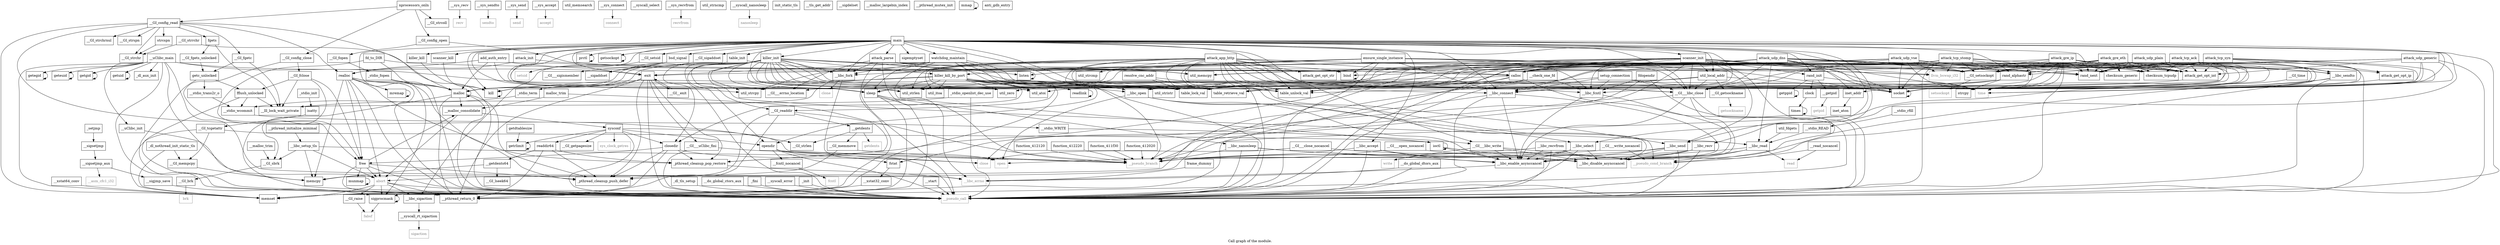 digraph "Call graph of the module." {
  label="Call graph of the module.";
  node [shape=record];

  Node_clock [label="{clock}"];
  Node___GI_setsid [label="{__GI_setsid}"];
  Node___sys_recv [label="{__sys_recv}"];
  Node_sigprocmask [label="{sigprocmask}"];
  Node___libc_recv [label="{__libc_recv}"];
  Node_util_itoa [label="{util_itoa}"];
  Node_rand_init [label="{rand_init}"];
  Node___GI___errno_location [label="{__GI___errno_location}"];
  Node_rand_alphastr [label="{rand_alphastr}"];
  Node_scanner_kill [label="{scanner_kill}"];
  Node___sys_sendto [label="{__sys_sendto}"];
  Node_memset [label="{memset}"];
  Node___fcntl_nocancel [label="{__fcntl_nocancel}"];
  Node___GI_time [label="{__GI_time}"];
  Node_setup_connection [label="{setup_connection}"];
  Node_add_auth_entry [label="{add_auth_entry}"];
  Node___sys_send [label="{__sys_send}"];
  Node_scanner_init [label="{scanner_init}"];
  Node___GI_memmove [label="{__GI_memmove}"];
  Node_table_retrieve_val [label="{table_retrieve_val}"];
  Node___libc_fcntl [label="{__libc_fcntl}"];
  Node_table_lock_val [label="{table_lock_val}"];
  Node_table_unlock_val [label="{table_unlock_val}"];
  Node_getppid [label="{getppid}"];
  Node_strcpy [label="{strcpy}"];
  Node_closedir [label="{closedir}"];
  Node_fd_to_DIR [label="{fd_to_DIR}"];
  Node_inet_addr [label="{inet_addr}"];
  Node_table_init [label="{table_init}"];
  Node_ioctl [label="{ioctl}"];
  Node_kill [label="{kill}"];
  Node___sys_accept [label="{__sys_accept}"];
  Node_listen [label="{listen}"];
  Node_util_strlen [label="{util_strlen}"];
  Node_prctl [label="{prctl}"];
  Node_util_strcpy [label="{util_strcpy}"];
  Node_util_memcpy [label="{util_memcpy}"];
  Node_readlink [label="{readlink}"];
  Node___libc_accept [label="{__libc_accept}"];
  Node_bind [label="{bind}"];
  Node_util_zero [label="{util_zero}"];
  Node_util_memsearch [label="{util_memsearch}"];
  Node___libc_send [label="{__libc_send}"];
  Node_util_atoi [label="{util_atoi}"];
  Node___sys_connect [label="{__sys_connect}"];
  Node_util_fdgets [label="{util_fdgets}"];
  Node_util_local_addr [label="{util_local_addr}"];
  Node_opendir [label="{opendir}"];
  Node_util_stristr [label="{util_stristr}"];
  Node___syscall_select [label="{__syscall_select}"];
  Node___sys_recvfrom [label="{__sys_recvfrom}"];
  Node_fdopendir [label="{fdopendir}"];
  Node___libc_connect [label="{__libc_connect}"];
  Node_util_strcmp [label="{util_strcmp}"];
  Node_util_strncmp [label="{util_strncmp}"];
  Node___libc_recvfrom [label="{__libc_recvfrom}"];
  Node___GI_readdir [label="{__GI_readdir}"];
  Node___GI_setsockopt [label="{__GI_setsockopt}"];
  Node___GI_getsockname [label="{__GI_getsockname}"];
  Node_getsockopt [label="{getsockopt}"];
  Node___libc_select [label="{__libc_select}"];
  Node___syscall_nanosleep [label="{__syscall_nanosleep}"];
  Node___libc_nanosleep [label="{__libc_nanosleep}"];
  Node___GI_sbrk [label="{__GI_sbrk}"];
  Node_times [label="{times}"];
  Node___xstat64_conv [label="{__xstat64_conv}"];
  Node___xstat32_conv [label="{__xstat32_conv}"];
  Node_readdir64 [label="{readdir64}"];
  Node___GI_config_read [label="{__GI_config_read}"];
  Node___GI_config_close [label="{__GI_config_close}"];
  Node___GI_config_open [label="{__GI_config_open}"];
  Node___GI_fclose [label="{__GI_fclose}"];
  Node___GI_fopen [label="{__GI_fopen}"];
  Node__stdio_fopen [label="{_stdio_fopen}"];
  Node__stdio_init [label="{_stdio_init}"];
  Node__stdio_term [label="{_stdio_term}"];
  Node___stdio_wcommit [label="{__stdio_wcommit}"];
  Node___GI_fgetc [label="{__GI_fgetc}"];
  Node_fgets [label="{fgets}"];
  Node__stdio_openlist_dec_use [label="{_stdio_openlist_dec_use}"];
  Node_fflush_unlocked [label="{fflush_unlocked}"];
  Node_getc_unlocked [label="{getc_unlocked}"];
  Node___GI_fgets_unlocked [label="{__GI_fgets_unlocked}"];
  Node_memcpy [label="{memcpy}"];
  Node___GI_strchr [label="{__GI_strchr}"];
  Node___GI_strchrnul [label="{__GI_strchrnul}"];
  Node___GI_strcoll [label="{__GI_strcoll}"];
  Node_strcspn [label="{strcspn}"];
  Node___GI_strlen [label="{__GI_strlen}"];
  Node___GI_strrchr [label="{__GI_strrchr}"];
  Node___GI_strspn [label="{__GI_strspn}"];
  Node_isatty [label="{isatty}"];
  Node___GI_tcgetattr [label="{__GI_tcgetattr}"];
  Node_inet_aton [label="{inet_aton}"];
  Node_init_static_tls [label="{init_static_tls}"];
  Node__dl_tls_setup [label="{_dl_tls_setup}"];
  Node___tls_get_addr [label="{__tls_get_addr}"];
  Node___libc_setup_tls [label="{__libc_setup_tls}"];
  Node___pthread_initialize_minimal [label="{__pthread_initialize_minimal}"];
  Node__dl_aux_init [label="{_dl_aux_init}"];
  Node__dl_nothread_init_static_tls [label="{_dl_nothread_init_static_tls}"];
  Node___GI_brk [label="{__GI_brk}"];
  Node___sigsetjmp_aux [label="{__sigsetjmp_aux}"];
  Node___getdents64 [label="{__getdents64}"];
  Node___stdio_READ [label="{__stdio_READ}"];
  Node___stdio_WRITE [label="{__stdio_WRITE}"];
  Node___stdio_rfill [label="{__stdio_rfill}"];
  Node___stdio_trans2r_o [label="{__stdio_trans2r_o}"];
  Node___GI_mempcpy [label="{__GI_mempcpy}"];
  Node___sigjmp_save [label="{__sigjmp_save}"];
  Node___GI_lseek64 [label="{__GI_lseek64}"];
  Node___do_global_ctors_aux [label="{__do_global_ctors_aux}"];
  Node__fini [label="{_fini}"];
  Node___asm_cfc1_i32 [color="gray50", fontcolor="gray50", label="{__asm_cfc1_i32}"];
  Node___libc_errno [color="gray50", fontcolor="gray50", label="{__libc_errno}"];
  Node_fcntl [color="gray50", fontcolor="gray50", label="{fcntl}"];
  Node_setsid [color="gray50", fontcolor="gray50", label="{setsid}"];
  Node_time [color="gray50", fontcolor="gray50", label="{time}"];
  Node_close [color="gray50", fontcolor="gray50", label="{close}"];
  Node_open [color="gray50", fontcolor="gray50", label="{open}"];
  Node_accept [color="gray50", fontcolor="gray50", label="{accept}"];
  Node_connect [color="gray50", fontcolor="gray50", label="{connect}"];
  Node_getsockname [color="gray50", fontcolor="gray50", label="{getsockname}"];
  Node_recv [color="gray50", fontcolor="gray50", label="{recv}"];
  Node_recvfrom [color="gray50", fontcolor="gray50", label="{recvfrom}"];
  Node___libc_sendto [label="{__libc_sendto}"];
  Node_socket [label="{socket}"];
  Node___GI_sigaddset [label="{__GI_sigaddset}"];
  Node_sigemptyset [label="{sigemptyset}"];
  Node_bsd_signal [label="{bsd_signal}"];
  Node___GI___sigismember [label="{__GI___sigismember}"];
  Node___sigaddset [label="{__sigaddset}"];
  Node___sigdelset [label="{__sigdelset}"];
  Node___malloc_largebin_index [label="{__malloc_largebin_index}"];
  Node_malloc [label="{malloc}"];
  Node_calloc [label="{calloc}"];
  Node_realloc [label="{realloc}"];
  Node___malloc_trim [label="{__malloc_trim}"];
  Node___malloc_consolidate [label="{__malloc_consolidate}"];
  Node_free [label="{free}"];
  Node_malloc_trim [label="{malloc_trim}"];
  Node_abort [label="{abort}"];
  Node_exit [label="{exit}"];
  Node_nprocessors_onln [label="{nprocessors_onln}"];
  Node_sysconf [label="{sysconf}"];
  Node___libc_fork [label="{__libc_fork}"];
  Node___getpid [label="{__getpid}"];
  Node___GI_raise [label="{__GI_raise}"];
  Node_sleep [label="{sleep}"];
  Node___lll_lock_wait_private [label="{__lll_lock_wait_private}"];
  Node_function_411f30 [label="{function_411f30}"];
  Node___GI___close_nocancel [label="{__GI___close_nocancel}"];
  Node___GI___libc_close [label="{__GI___libc_close}"];
  Node_function_412020 [label="{function_412020}"];
  Node___GI___open_nocancel [label="{__GI___open_nocancel}"];
  Node___libc_open [label="{__libc_open}"];
  Node_function_412120 [label="{function_412120}"];
  Node___GI___write_nocancel [label="{__GI___write_nocancel}"];
  Node___GI___libc_write [label="{__GI___libc_write}"];
  Node_function_412220 [label="{function_412220}"];
  Node___libc_read [label="{__libc_read}"];
  Node___libc_disable_asynccancel [label="{__libc_disable_asynccancel}"];
  Node___libc_enable_asynccancel [label="{__libc_enable_asynccancel}"];
  Node___pthread_return_0 [label="{__pthread_return_0}"];
  Node___pthread_mutex_init [label="{__pthread_mutex_init}"];
  Node__pthread_cleanup_push_defer [label="{_pthread_cleanup_push_defer}"];
  Node__pthread_cleanup_pop_restore [label="{_pthread_cleanup_pop_restore}"];
  Node___GI___uClibc_fini [label="{__GI___uClibc_fini}"];
  Node___check_one_fd [label="{__check_one_fd}"];
  Node___uClibc_init [label="{__uClibc_init}"];
  Node___uClibc_main [label="{__uClibc_main}"];
  Node_mmap [label="{mmap}"];
  Node___libc_sigaction [label="{__libc_sigaction}"];
  Node__setjmp [label="{_setjmp}"];
  Node___sigsetjmp [label="{__sigsetjmp}"];
  Node___syscall_error [label="{__syscall_error}"];
  Node___syscall_rt_sigaction [label="{__syscall_rt_sigaction}"];
  Node___GI__exit [label="{__GI__exit}"];
  Node_fstat [label="{fstat}"];
  Node___getdents [label="{__getdents}"];
  Node_getdtablesize [label="{getdtablesize}"];
  Node_getegid [label="{getegid}"];
  Node_geteuid [label="{geteuid}"];
  Node_getgid [label="{getgid}"];
  Node___GI_getpagesize [label="{__GI_getpagesize}"];
  Node_getrlimit [label="{getrlimit}"];
  Node_getuid [label="{getuid}"];
  Node_mremap [label="{mremap}"];
  Node_munmap [label="{munmap}"];
  Node_send [color="gray50", fontcolor="gray50", label="{send}"];
  Node_sendto [color="gray50", fontcolor="gray50", label="{sendto}"];
  Node_setsockopt [color="gray50", fontcolor="gray50", label="{setsockopt}"];
  Node_sys_clock_getres [color="gray50", fontcolor="gray50", label="{sys_clock_getres}"];
  Node_clone [color="gray50", fontcolor="gray50", label="{clone}"];
  Node_getpid [color="gray50", fontcolor="gray50", label="{getpid}"];
  Node_write [color="gray50", fontcolor="gray50", label="{write}"];
  Node_read [color="gray50", fontcolor="gray50", label="{read}"];
  Node_sigaction [color="gray50", fontcolor="gray50", label="{sigaction}"];
  Node_getdents [color="gray50", fontcolor="gray50", label="{getdents}"];
  Node_nanosleep [color="gray50", fontcolor="gray50", label="{nanosleep}"];
  Node_brk [color="gray50", fontcolor="gray50", label="{brk}"];
  Node_llvm_bswap_i32 [color="gray50", fontcolor="gray50", label="{llvm_bswap_i32}"];
  Node_abort [color="gray50", fontcolor="gray50", label="{abort}"];
  Node_fabsf [color="gray50", fontcolor="gray50", label="{fabsf}"];
  Node___read_nocancel [label="{__read_nocancel}"];
  Node___pseudo_call [color="gray50", fontcolor="gray50", label="{__pseudo_call}"];
  Node___pseudo_branch [color="gray50", fontcolor="gray50", label="{__pseudo_branch}"];
  Node___pseudo_cond_branch [color="gray50", fontcolor="gray50", label="{__pseudo_cond_branch}"];
  Node__init [label="{_init}"];
  Node___do_global_dtors_aux [label="{__do_global_dtors_aux}"];
  Node_frame_dummy [label="{frame_dummy}"];
  Node___start [label="{__start}"];
  Node_attack_get_opt_str [label="{attack_get_opt_str}"];
  Node_attack_get_opt_ip [label="{attack_get_opt_ip}"];
  Node_attack_get_opt_int [label="{attack_get_opt_int}"];
  Node_attack_parse [label="{attack_parse}"];
  Node_attack_init [label="{attack_init}"];
  Node_attack_app_http [label="{attack_app_http}"];
  Node_attack_gre_eth [label="{attack_gre_eth}"];
  Node_attack_gre_ip [label="{attack_gre_ip}"];
  Node_attack_tcp_stomp [label="{attack_tcp_stomp}"];
  Node_attack_tcp_ack [label="{attack_tcp_ack}"];
  Node_attack_tcp_syn [label="{attack_tcp_syn}"];
  Node_attack_udp_plain [label="{attack_udp_plain}"];
  Node_attack_udp_generic [label="{attack_udp_generic}"];
  Node_attack_udp_vse [label="{attack_udp_vse}"];
  Node_attack_udp_dns [label="{attack_udp_dns}"];
  Node_checksum_generic [label="{checksum_generic}"];
  Node_checksum_tcpudp [label="{checksum_tcpudp}"];
  Node_killer_kill [label="{killer_kill}"];
  Node_killer_kill_by_port [label="{killer_kill_by_port}"];
  Node_killer_init [label="{killer_init}"];
  Node_anti_gdb_entry [label="{anti_gdb_entry}"];
  Node_resolve_cnc_addr [label="{resolve_cnc_addr}"];
  Node_ensure_single_instance [label="{ensure_single_instance}"];
  Node_watchdog_maintain [label="{watchdog_maintain}"];
  Node_main [label="{main}"];
  Node_rand_next [label="{rand_next}"];
  Node_clock -> Node_times;
  Node___GI_setsid -> Node_setsid;
  Node___sys_recv -> Node_recv;
  Node_sigprocmask -> Node_sigprocmask;
  Node_sigprocmask -> Node_fabsf;
  Node___libc_recv -> Node___libc_disable_asynccancel;
  Node___libc_recv -> Node___libc_enable_asynccancel;
  Node___libc_recv -> Node___pseudo_call;
  Node___libc_recv -> Node___pseudo_branch;
  Node_rand_init -> Node_clock;
  Node_rand_init -> Node_getppid;
  Node_rand_init -> Node_time;
  Node_rand_init -> Node___getpid;
  Node_rand_alphastr -> Node_table_retrieve_val;
  Node_rand_alphastr -> Node_table_lock_val;
  Node_rand_alphastr -> Node_table_unlock_val;
  Node_rand_alphastr -> Node_strcpy;
  Node_rand_alphastr -> Node_util_strlen;
  Node_scanner_kill -> Node_kill;
  Node___sys_sendto -> Node_sendto;
  Node___fcntl_nocancel -> Node_fcntl;
  Node___GI_time -> Node_time;
  Node_setup_connection -> Node___libc_fcntl;
  Node_setup_connection -> Node_util_zero;
  Node_setup_connection -> Node___libc_connect;
  Node_setup_connection -> Node_socket;
  Node_setup_connection -> Node___GI___libc_close;
  Node_add_auth_entry -> Node_util_strlen;
  Node_add_auth_entry -> Node_util_memcpy;
  Node_add_auth_entry -> Node_malloc;
  Node_add_auth_entry -> Node_realloc;
  Node___sys_send -> Node_send;
  Node_scanner_init -> Node_rand_init;
  Node_scanner_init -> Node_table_retrieve_val;
  Node_scanner_init -> Node___libc_fcntl;
  Node_scanner_init -> Node_table_lock_val;
  Node_scanner_init -> Node_table_unlock_val;
  Node_scanner_init -> Node___libc_send;
  Node_scanner_init -> Node_util_local_addr;
  Node_scanner_init -> Node___libc_connect;
  Node_scanner_init -> Node___GI_setsockopt;
  Node_scanner_init -> Node_time;
  Node_scanner_init -> Node_socket;
  Node_scanner_init -> Node_calloc;
  Node_scanner_init -> Node_exit;
  Node_scanner_init -> Node___libc_fork;
  Node_scanner_init -> Node___GI___libc_close;
  Node_scanner_init -> Node_llvm_bswap_i32;
  Node_scanner_init -> Node___pseudo_call;
  Node_scanner_init -> Node___pseudo_branch;
  Node_scanner_init -> Node_rand_next;
  Node___GI_memmove -> Node_memcpy;
  Node___GI_memmove -> Node___pseudo_branch;
  Node___libc_fcntl -> Node___libc_disable_asynccancel;
  Node___libc_fcntl -> Node___libc_enable_asynccancel;
  Node_getppid -> Node_getppid;
  Node_closedir -> Node_close;
  Node_closedir -> Node_free;
  Node_closedir -> Node___pthread_return_0;
  Node_closedir -> Node__pthread_cleanup_push_defer;
  Node_closedir -> Node__pthread_cleanup_pop_restore;
  Node_fd_to_DIR -> Node_malloc;
  Node_fd_to_DIR -> Node_calloc;
  Node_fd_to_DIR -> Node_free;
  Node_inet_addr -> Node_inet_aton;
  Node_table_init -> Node_util_memcpy;
  Node_table_init -> Node_malloc;
  Node_ioctl -> Node_ioctl;
  Node_ioctl -> Node___libc_disable_asynccancel;
  Node_ioctl -> Node___libc_enable_asynccancel;
  Node_kill -> Node_kill;
  Node___sys_accept -> Node_accept;
  Node_listen -> Node_listen;
  Node_prctl -> Node_prctl;
  Node_readlink -> Node_readlink;
  Node___libc_accept -> Node___libc_disable_asynccancel;
  Node___libc_accept -> Node___libc_enable_asynccancel;
  Node___libc_accept -> Node___pseudo_call;
  Node___libc_accept -> Node___pseudo_branch;
  Node_bind -> Node_bind;
  Node___libc_send -> Node___libc_disable_asynccancel;
  Node___libc_send -> Node___libc_enable_asynccancel;
  Node___libc_send -> Node___pseudo_call;
  Node___libc_send -> Node___pseudo_branch;
  Node___sys_connect -> Node_connect;
  Node_util_fdgets -> Node___libc_read;
  Node_util_local_addr -> Node___GI___errno_location;
  Node_util_local_addr -> Node___libc_connect;
  Node_util_local_addr -> Node___GI_getsockname;
  Node_util_local_addr -> Node_socket;
  Node_util_local_addr -> Node___GI___libc_close;
  Node_opendir -> Node___fcntl_nocancel;
  Node_opendir -> Node_close;
  Node_opendir -> Node_open;
  Node_opendir -> Node_fstat;
  Node_opendir -> Node___pseudo_call;
  Node___sys_recvfrom -> Node_recvfrom;
  Node_fdopendir -> Node___libc_fcntl;
  Node_fdopendir -> Node_fstat;
  Node_fdopendir -> Node___pseudo_call;
  Node___libc_connect -> Node___libc_disable_asynccancel;
  Node___libc_connect -> Node___libc_enable_asynccancel;
  Node___libc_connect -> Node___pseudo_call;
  Node___libc_connect -> Node___pseudo_branch;
  Node___libc_recvfrom -> Node___libc_disable_asynccancel;
  Node___libc_recvfrom -> Node___libc_enable_asynccancel;
  Node___libc_recvfrom -> Node___pseudo_call;
  Node___libc_recvfrom -> Node___pseudo_branch;
  Node___GI_readdir -> Node___pthread_return_0;
  Node___GI_readdir -> Node__pthread_cleanup_push_defer;
  Node___GI_readdir -> Node__pthread_cleanup_pop_restore;
  Node___GI_readdir -> Node___getdents;
  Node___GI_setsockopt -> Node_setsockopt;
  Node___GI_getsockname -> Node_getsockname;
  Node_getsockopt -> Node_getsockopt;
  Node___libc_select -> Node___libc_disable_asynccancel;
  Node___libc_select -> Node___libc_enable_asynccancel;
  Node___libc_select -> Node___pseudo_call;
  Node___libc_select -> Node___pseudo_branch;
  Node___syscall_nanosleep -> Node_nanosleep;
  Node___libc_nanosleep -> Node___libc_disable_asynccancel;
  Node___libc_nanosleep -> Node___libc_enable_asynccancel;
  Node___libc_nanosleep -> Node___pseudo_call;
  Node___libc_nanosleep -> Node___pseudo_branch;
  Node___GI_sbrk -> Node___GI_brk;
  Node_times -> Node_times;
  Node___xstat64_conv -> Node_memset;
  Node___xstat32_conv -> Node_memset;
  Node_readdir64 -> Node___getdents64;
  Node_readdir64 -> Node___pthread_return_0;
  Node_readdir64 -> Node__pthread_cleanup_push_defer;
  Node_readdir64 -> Node__pthread_cleanup_pop_restore;
  Node___GI_config_read -> Node_memset;
  Node___GI_config_read -> Node___GI_fgetc;
  Node___GI_config_read -> Node_fgets;
  Node___GI_config_read -> Node___GI_strchr;
  Node___GI_config_read -> Node___GI_strchrnul;
  Node___GI_config_read -> Node_strcspn;
  Node___GI_config_read -> Node___GI_strlen;
  Node___GI_config_read -> Node___GI_strspn;
  Node___GI_config_read -> Node_malloc;
  Node___GI_config_read -> Node_realloc;
  Node___GI_config_close -> Node___GI_fclose;
  Node___GI_config_close -> Node_free;
  Node___GI_config_open -> Node___GI_fopen;
  Node___GI_config_open -> Node_calloc;
  Node___GI_fclose -> Node_fflush_unlocked;
  Node___GI_fclose -> Node_free;
  Node___GI_fclose -> Node___lll_lock_wait_private;
  Node___GI_fclose -> Node___pseudo_call;
  Node___GI_fopen -> Node__stdio_fopen;
  Node__stdio_fopen -> Node_malloc;
  Node__stdio_fopen -> Node___pseudo_call;
  Node__stdio_init -> Node_isatty;
  Node__stdio_term -> Node___stdio_wcommit;
  Node___stdio_wcommit -> Node___stdio_WRITE;
  Node___GI_fgetc -> Node_getc_unlocked;
  Node___GI_fgetc -> Node___lll_lock_wait_private;
  Node_fgets -> Node___GI_fgets_unlocked;
  Node_fgets -> Node___lll_lock_wait_private;
  Node__stdio_openlist_dec_use -> Node___lll_lock_wait_private;
  Node__stdio_openlist_dec_use -> Node___pseudo_call;
  Node_fflush_unlocked -> Node___stdio_wcommit;
  Node_fflush_unlocked -> Node___lll_lock_wait_private;
  Node_fflush_unlocked -> Node___pseudo_call;
  Node_getc_unlocked -> Node_fflush_unlocked;
  Node_getc_unlocked -> Node___stdio_trans2r_o;
  Node_getc_unlocked -> Node___pseudo_call;
  Node___GI_fgets_unlocked -> Node_getc_unlocked;
  Node_strcspn -> Node___GI_strchr;
  Node___GI_strrchr -> Node___GI_strchr;
  Node___GI_strrchr -> Node___pseudo_call;
  Node_isatty -> Node___GI_tcgetattr;
  Node___GI_tcgetattr -> Node_memset;
  Node___GI_tcgetattr -> Node_ioctl;
  Node___GI_tcgetattr -> Node___GI_mempcpy;
  Node__dl_tls_setup -> Node___pseudo_call;
  Node___libc_setup_tls -> Node___GI_sbrk;
  Node___libc_setup_tls -> Node_memcpy;
  Node___libc_setup_tls -> Node_abort;
  Node___libc_setup_tls -> Node___pseudo_branch;
  Node___pthread_initialize_minimal -> Node___libc_setup_tls;
  Node__dl_nothread_init_static_tls -> Node_memset;
  Node__dl_nothread_init_static_tls -> Node___GI_mempcpy;
  Node___GI_brk -> Node_brk;
  Node___sigsetjmp_aux -> Node___sigjmp_save;
  Node___sigsetjmp_aux -> Node___asm_cfc1_i32;
  Node___getdents64 -> Node_memcpy;
  Node___getdents64 -> Node___GI_lseek64;
  Node___stdio_READ -> Node___libc_read;
  Node___stdio_WRITE -> Node___GI___libc_write;
  Node___stdio_rfill -> Node___stdio_READ;
  Node___stdio_trans2r_o -> Node___stdio_wcommit;
  Node___GI_mempcpy -> Node_memcpy;
  Node___sigjmp_save -> Node_sigprocmask;
  Node___do_global_ctors_aux -> Node___pseudo_call;
  Node__fini -> Node___pseudo_call;
  Node___libc_sendto -> Node___libc_disable_asynccancel;
  Node___libc_sendto -> Node___libc_enable_asynccancel;
  Node___libc_sendto -> Node___pseudo_call;
  Node___libc_sendto -> Node___pseudo_branch;
  Node_socket -> Node_socket;
  Node___GI_sigaddset -> Node___sigaddset;
  Node_bsd_signal -> Node___GI___sigismember;
  Node_bsd_signal -> Node___sigaddset;
  Node_bsd_signal -> Node___libc_sigaction;
  Node_malloc -> Node___GI_sbrk;
  Node_malloc -> Node_malloc;
  Node_malloc -> Node___malloc_consolidate;
  Node_malloc -> Node___pthread_return_0;
  Node_malloc -> Node__pthread_cleanup_push_defer;
  Node_malloc -> Node___pseudo_call;
  Node_calloc -> Node_memset;
  Node_calloc -> Node_malloc;
  Node_calloc -> Node___pthread_return_0;
  Node_calloc -> Node__pthread_cleanup_push_defer;
  Node_calloc -> Node__pthread_cleanup_pop_restore;
  Node_realloc -> Node_memcpy;
  Node_realloc -> Node_malloc;
  Node_realloc -> Node_free;
  Node_realloc -> Node_abort;
  Node_realloc -> Node___pthread_return_0;
  Node_realloc -> Node__pthread_cleanup_push_defer;
  Node_realloc -> Node__pthread_cleanup_pop_restore;
  Node_realloc -> Node_mremap;
  Node_realloc -> Node___pseudo_call;
  Node___malloc_trim -> Node___GI_sbrk;
  Node___malloc_consolidate -> Node_abort;
  Node___malloc_consolidate -> Node_sysconf;
  Node_free -> Node___malloc_consolidate;
  Node_free -> Node_abort;
  Node_free -> Node___pthread_return_0;
  Node_free -> Node__pthread_cleanup_push_defer;
  Node_free -> Node_munmap;
  Node_free -> Node___pseudo_call;
  Node_malloc_trim -> Node___malloc_consolidate;
  Node_malloc_trim -> Node___pseudo_branch;
  Node_abort -> Node_sigprocmask;
  Node_abort -> Node_memset;
  Node_abort -> Node___GI_raise;
  Node_abort -> Node___pthread_return_0;
  Node_abort -> Node___libc_sigaction;
  Node_abort -> Node___pseudo_call;
  Node_exit -> Node__stdio_term;
  Node_exit -> Node___pthread_return_0;
  Node_exit -> Node__pthread_cleanup_push_defer;
  Node_exit -> Node__pthread_cleanup_pop_restore;
  Node_exit -> Node___GI___uClibc_fini;
  Node_exit -> Node___GI__exit;
  Node_exit -> Node___pseudo_call;
  Node_nprocessors_onln -> Node___GI_config_read;
  Node_nprocessors_onln -> Node___GI_config_close;
  Node_nprocessors_onln -> Node___GI_config_open;
  Node_nprocessors_onln -> Node___GI_strcoll;
  Node_sysconf -> Node_closedir;
  Node_sysconf -> Node_opendir;
  Node_sysconf -> Node_readdir64;
  Node_sysconf -> Node___GI_getpagesize;
  Node_sysconf -> Node_getrlimit;
  Node_sysconf -> Node_sys_clock_getres;
  Node_sysconf -> Node___pseudo_call;
  Node_sysconf -> Node___pseudo_branch;
  Node___libc_fork -> Node___lll_lock_wait_private;
  Node___libc_fork -> Node_clone;
  Node___libc_fork -> Node___pseudo_call;
  Node___getpid -> Node_getpid;
  Node___GI_raise -> Node_fabsf;
  Node_sleep -> Node_sigprocmask;
  Node_sleep -> Node___libc_nanosleep;
  Node_sleep -> Node___libc_errno;
  Node_sleep -> Node___libc_sigaction;
  Node_function_411f30 -> Node___pseudo_branch;
  Node___GI___close_nocancel -> Node_close;
  Node___GI___close_nocancel -> Node___pseudo_cond_branch;
  Node___GI___libc_close -> Node_close;
  Node___GI___libc_close -> Node___libc_disable_asynccancel;
  Node___GI___libc_close -> Node___libc_enable_asynccancel;
  Node___GI___libc_close -> Node___pseudo_cond_branch;
  Node_function_412020 -> Node___pseudo_branch;
  Node___GI___open_nocancel -> Node_open;
  Node___GI___open_nocancel -> Node___pseudo_cond_branch;
  Node___libc_open -> Node_open;
  Node___libc_open -> Node___libc_disable_asynccancel;
  Node___libc_open -> Node___libc_enable_asynccancel;
  Node___libc_open -> Node___pseudo_cond_branch;
  Node_function_412120 -> Node___pseudo_branch;
  Node___GI___write_nocancel -> Node_write;
  Node___GI___write_nocancel -> Node___pseudo_cond_branch;
  Node___GI___libc_write -> Node___libc_disable_asynccancel;
  Node___GI___libc_write -> Node___libc_enable_asynccancel;
  Node___GI___libc_write -> Node_write;
  Node___GI___libc_write -> Node___pseudo_cond_branch;
  Node_function_412220 -> Node___pseudo_branch;
  Node___libc_read -> Node___libc_disable_asynccancel;
  Node___libc_read -> Node___libc_enable_asynccancel;
  Node___libc_read -> Node_read;
  Node___libc_read -> Node___pseudo_cond_branch;
  Node___libc_enable_asynccancel -> Node___libc_errno;
  Node__pthread_cleanup_pop_restore -> Node___libc_errno;
  Node___GI___uClibc_fini -> Node___pseudo_call;
  Node___GI___uClibc_fini -> Node___pseudo_branch;
  Node___check_one_fd -> Node___libc_fcntl;
  Node___check_one_fd -> Node_abort;
  Node___check_one_fd -> Node___libc_open;
  Node___uClibc_init -> Node_abort;
  Node___uClibc_main -> Node___GI___errno_location;
  Node___uClibc_main -> Node_memset;
  Node___uClibc_main -> Node_memcpy;
  Node___uClibc_main -> Node__dl_aux_init;
  Node___uClibc_main -> Node___libc_errno;
  Node___uClibc_main -> Node_exit;
  Node___uClibc_main -> Node___uClibc_init;
  Node___uClibc_main -> Node_getegid;
  Node___uClibc_main -> Node_geteuid;
  Node___uClibc_main -> Node_getgid;
  Node___uClibc_main -> Node_getuid;
  Node___uClibc_main -> Node___pseudo_call;
  Node_mmap -> Node_mmap;
  Node___libc_sigaction -> Node___syscall_rt_sigaction;
  Node__setjmp -> Node___sigsetjmp;
  Node___sigsetjmp -> Node___sigsetjmp_aux;
  Node___syscall_error -> Node___pseudo_call;
  Node___syscall_rt_sigaction -> Node_sigaction;
  Node___GI__exit -> Node_exit;
  Node_fstat -> Node___xstat32_conv;
  Node___getdents -> Node___GI_memmove;
  Node___getdents -> Node___GI_strlen;
  Node___getdents -> Node_getdents;
  Node_getdtablesize -> Node_getrlimit;
  Node_getegid -> Node_getegid;
  Node_geteuid -> Node_geteuid;
  Node_getgid -> Node_getgid;
  Node_getrlimit -> Node_getrlimit;
  Node_getuid -> Node_getuid;
  Node_mremap -> Node_mremap;
  Node_munmap -> Node_munmap;
  Node___read_nocancel -> Node_read;
  Node___read_nocancel -> Node___pseudo_cond_branch;
  Node__init -> Node___pseudo_call;
  Node___do_global_dtors_aux -> Node___libc_errno;
  Node___do_global_dtors_aux -> Node___pseudo_call;
  Node_frame_dummy -> Node___libc_errno;
  Node___start -> Node___pseudo_call;
  Node_attack_get_opt_ip -> Node_inet_addr;
  Node_attack_get_opt_int -> Node_util_atoi;
  Node_attack_parse -> Node___GI___errno_location;
  Node_attack_parse -> Node_util_memcpy;
  Node_attack_parse -> Node_calloc;
  Node_attack_parse -> Node___libc_fork;
  Node_attack_parse -> Node_llvm_bswap_i32;
  Node_attack_parse -> Node___pseudo_call;
  Node_attack_parse -> Node___pseudo_branch;
  Node_attack_init -> Node_calloc;
  Node_attack_init -> Node_realloc;
  Node_attack_app_http -> Node_util_itoa;
  Node_attack_app_http -> Node_memset;
  Node_attack_app_http -> Node_table_retrieve_val;
  Node_attack_app_http -> Node___libc_fcntl;
  Node_attack_app_http -> Node_table_lock_val;
  Node_attack_app_http -> Node_table_unlock_val;
  Node_attack_app_http -> Node_util_strlen;
  Node_attack_app_http -> Node_util_strcpy;
  Node_attack_app_http -> Node_util_zero;
  Node_attack_app_http -> Node___libc_send;
  Node_attack_app_http -> Node___libc_connect;
  Node_attack_app_http -> Node_util_strcmp;
  Node_attack_app_http -> Node___GI_setsockopt;
  Node_attack_app_http -> Node___libc_select;
  Node_attack_app_http -> Node_time;
  Node_attack_app_http -> Node_socket;
  Node_attack_app_http -> Node_calloc;
  Node_attack_app_http -> Node___GI___libc_close;
  Node_attack_app_http -> Node_llvm_bswap_i32;
  Node_attack_app_http -> Node___pseudo_call;
  Node_attack_app_http -> Node___pseudo_branch;
  Node_attack_app_http -> Node_attack_get_opt_str;
  Node_attack_app_http -> Node_attack_get_opt_int;
  Node_attack_gre_eth -> Node_rand_alphastr;
  Node_attack_gre_eth -> Node_util_memcpy;
  Node_attack_gre_eth -> Node___GI_setsockopt;
  Node_attack_gre_eth -> Node_time;
  Node_attack_gre_eth -> Node___libc_sendto;
  Node_attack_gre_eth -> Node_socket;
  Node_attack_gre_eth -> Node_calloc;
  Node_attack_gre_eth -> Node___GI___libc_close;
  Node_attack_gre_eth -> Node_llvm_bswap_i32;
  Node_attack_gre_eth -> Node_attack_get_opt_int;
  Node_attack_gre_eth -> Node_checksum_generic;
  Node_attack_gre_eth -> Node_checksum_tcpudp;
  Node_attack_gre_eth -> Node_rand_next;
  Node_attack_gre_ip -> Node_rand_alphastr;
  Node_attack_gre_ip -> Node___GI_setsockopt;
  Node_attack_gre_ip -> Node_time;
  Node_attack_gre_ip -> Node___libc_sendto;
  Node_attack_gre_ip -> Node_socket;
  Node_attack_gre_ip -> Node_calloc;
  Node_attack_gre_ip -> Node___GI___libc_close;
  Node_attack_gre_ip -> Node_llvm_bswap_i32;
  Node_attack_gre_ip -> Node___pseudo_call;
  Node_attack_gre_ip -> Node_attack_get_opt_int;
  Node_attack_gre_ip -> Node_checksum_generic;
  Node_attack_gre_ip -> Node_checksum_tcpudp;
  Node_attack_gre_ip -> Node_rand_next;
  Node_attack_tcp_stomp -> Node_rand_alphastr;
  Node_attack_tcp_stomp -> Node___GI_setsockopt;
  Node_attack_tcp_stomp -> Node_time;
  Node_attack_tcp_stomp -> Node_socket;
  Node_attack_tcp_stomp -> Node_calloc;
  Node_attack_tcp_stomp -> Node___GI___libc_close;
  Node_attack_tcp_stomp -> Node_llvm_bswap_i32;
  Node_attack_tcp_stomp -> Node___pseudo_call;
  Node_attack_tcp_stomp -> Node_attack_get_opt_int;
  Node_attack_tcp_stomp -> Node_rand_next;
  Node_attack_tcp_ack -> Node_rand_alphastr;
  Node_attack_tcp_ack -> Node___GI_setsockopt;
  Node_attack_tcp_ack -> Node_time;
  Node_attack_tcp_ack -> Node___libc_sendto;
  Node_attack_tcp_ack -> Node_socket;
  Node_attack_tcp_ack -> Node_calloc;
  Node_attack_tcp_ack -> Node___GI___libc_close;
  Node_attack_tcp_ack -> Node_attack_get_opt_ip;
  Node_attack_tcp_ack -> Node_attack_get_opt_int;
  Node_attack_tcp_ack -> Node_checksum_generic;
  Node_attack_tcp_ack -> Node_checksum_tcpudp;
  Node_attack_tcp_ack -> Node_rand_next;
  Node_attack_tcp_syn -> Node___GI_setsockopt;
  Node_attack_tcp_syn -> Node_time;
  Node_attack_tcp_syn -> Node___libc_sendto;
  Node_attack_tcp_syn -> Node_socket;
  Node_attack_tcp_syn -> Node_calloc;
  Node_attack_tcp_syn -> Node___GI___libc_close;
  Node_attack_tcp_syn -> Node_llvm_bswap_i32;
  Node_attack_tcp_syn -> Node_attack_get_opt_ip;
  Node_attack_tcp_syn -> Node_attack_get_opt_int;
  Node_attack_tcp_syn -> Node_checksum_generic;
  Node_attack_tcp_syn -> Node_checksum_tcpudp;
  Node_attack_tcp_syn -> Node_rand_next;
  Node_attack_udp_plain -> Node_bind;
  Node_attack_udp_plain -> Node___libc_connect;
  Node_attack_udp_plain -> Node_time;
  Node_attack_udp_plain -> Node_socket;
  Node_attack_udp_plain -> Node_calloc;
  Node_attack_udp_plain -> Node_llvm_bswap_i32;
  Node_attack_udp_plain -> Node___pseudo_call;
  Node_attack_udp_plain -> Node_attack_get_opt_int;
  Node_attack_udp_plain -> Node_rand_next;
  Node_attack_udp_generic -> Node___GI_setsockopt;
  Node_attack_udp_generic -> Node_time;
  Node_attack_udp_generic -> Node_socket;
  Node_attack_udp_generic -> Node_calloc;
  Node_attack_udp_generic -> Node___GI___libc_close;
  Node_attack_udp_generic -> Node___pseudo_call;
  Node_attack_udp_generic -> Node_attack_get_opt_int;
  Node_attack_udp_vse -> Node_table_retrieve_val;
  Node_attack_udp_vse -> Node_table_unlock_val;
  Node_attack_udp_vse -> Node_util_memcpy;
  Node_attack_udp_vse -> Node___GI_setsockopt;
  Node_attack_udp_vse -> Node_time;
  Node_attack_udp_vse -> Node___libc_sendto;
  Node_attack_udp_vse -> Node_socket;
  Node_attack_udp_vse -> Node_calloc;
  Node_attack_udp_vse -> Node___GI___libc_close;
  Node_attack_udp_vse -> Node_llvm_bswap_i32;
  Node_attack_udp_vse -> Node___pseudo_call;
  Node_attack_udp_vse -> Node_attack_get_opt_int;
  Node_attack_udp_vse -> Node_checksum_generic;
  Node_attack_udp_vse -> Node_checksum_tcpudp;
  Node_attack_udp_vse -> Node_rand_next;
  Node_attack_udp_dns -> Node_rand_alphastr;
  Node_attack_udp_dns -> Node_table_retrieve_val;
  Node_attack_udp_dns -> Node_table_lock_val;
  Node_attack_udp_dns -> Node_table_unlock_val;
  Node_attack_udp_dns -> Node_inet_addr;
  Node_attack_udp_dns -> Node_util_strlen;
  Node_attack_udp_dns -> Node_util_memcpy;
  Node_attack_udp_dns -> Node_util_stristr;
  Node_attack_udp_dns -> Node___GI_setsockopt;
  Node_attack_udp_dns -> Node_time;
  Node_attack_udp_dns -> Node___libc_sendto;
  Node_attack_udp_dns -> Node_socket;
  Node_attack_udp_dns -> Node_calloc;
  Node_attack_udp_dns -> Node___GI___libc_close;
  Node_attack_udp_dns -> Node___libc_open;
  Node_attack_udp_dns -> Node___libc_read;
  Node_attack_udp_dns -> Node___pseudo_call;
  Node_attack_udp_dns -> Node_attack_get_opt_str;
  Node_attack_udp_dns -> Node_attack_get_opt_int;
  Node_attack_udp_dns -> Node_checksum_generic;
  Node_attack_udp_dns -> Node_checksum_tcpudp;
  Node_attack_udp_dns -> Node_rand_next;
  Node_killer_kill -> Node_kill;
  Node_killer_kill_by_port -> Node_util_itoa;
  Node_killer_kill_by_port -> Node_memset;
  Node_killer_kill_by_port -> Node_table_retrieve_val;
  Node_killer_kill_by_port -> Node_table_lock_val;
  Node_killer_kill_by_port -> Node_table_unlock_val;
  Node_killer_kill_by_port -> Node_closedir;
  Node_killer_kill_by_port -> Node_kill;
  Node_killer_kill_by_port -> Node_util_strlen;
  Node_killer_kill_by_port -> Node_util_strcpy;
  Node_killer_kill_by_port -> Node_readlink;
  Node_killer_kill_by_port -> Node_util_zero;
  Node_killer_kill_by_port -> Node_util_atoi;
  Node_killer_kill_by_port -> Node_opendir;
  Node_killer_kill_by_port -> Node_util_stristr;
  Node_killer_kill_by_port -> Node___GI_readdir;
  Node_killer_kill_by_port -> Node_sleep;
  Node_killer_kill_by_port -> Node___GI___libc_close;
  Node_killer_kill_by_port -> Node___libc_open;
  Node_killer_kill_by_port -> Node___pseudo_call;
  Node_killer_init -> Node_table_retrieve_val;
  Node_killer_init -> Node_table_lock_val;
  Node_killer_init -> Node_table_unlock_val;
  Node_killer_init -> Node_closedir;
  Node_killer_init -> Node_kill;
  Node_killer_init -> Node_listen;
  Node_killer_init -> Node_util_strlen;
  Node_killer_init -> Node_util_strcpy;
  Node_killer_init -> Node_bind;
  Node_killer_init -> Node_util_zero;
  Node_killer_init -> Node_util_atoi;
  Node_killer_init -> Node_opendir;
  Node_killer_init -> Node___GI_readdir;
  Node_killer_init -> Node_time;
  Node_killer_init -> Node_socket;
  Node_killer_init -> Node_malloc;
  Node_killer_init -> Node___libc_fork;
  Node_killer_init -> Node_sleep;
  Node_killer_init -> Node___GI___libc_close;
  Node_killer_init -> Node___libc_open;
  Node_killer_init -> Node___libc_read;
  Node_killer_init -> Node___pseudo_call;
  Node_killer_init -> Node_killer_kill_by_port;
  Node_resolve_cnc_addr -> Node_table_retrieve_val;
  Node_resolve_cnc_addr -> Node_table_lock_val;
  Node_resolve_cnc_addr -> Node_table_unlock_val;
  Node_ensure_single_instance -> Node___GI___errno_location;
  Node_ensure_single_instance -> Node___libc_fcntl;
  Node_ensure_single_instance -> Node_listen;
  Node_ensure_single_instance -> Node_bind;
  Node_ensure_single_instance -> Node___libc_connect;
  Node_ensure_single_instance -> Node___GI_setsockopt;
  Node_ensure_single_instance -> Node_socket;
  Node_ensure_single_instance -> Node_sleep;
  Node_ensure_single_instance -> Node___GI___libc_close;
  Node_ensure_single_instance -> Node___pseudo_call;
  Node_ensure_single_instance -> Node_killer_kill_by_port;
  Node_watchdog_maintain -> Node_table_retrieve_val;
  Node_watchdog_maintain -> Node_table_lock_val;
  Node_watchdog_maintain -> Node_table_unlock_val;
  Node_watchdog_maintain -> Node_ioctl;
  Node_watchdog_maintain -> Node_exit;
  Node_watchdog_maintain -> Node___libc_fork;
  Node_watchdog_maintain -> Node_sleep;
  Node_watchdog_maintain -> Node___libc_open;
  Node_main -> Node___GI_setsid;
  Node_main -> Node_sigprocmask;
  Node_main -> Node___libc_recv;
  Node_main -> Node_rand_init;
  Node_main -> Node___GI___errno_location;
  Node_main -> Node_rand_alphastr;
  Node_main -> Node_scanner_kill;
  Node_main -> Node_scanner_init;
  Node_main -> Node_table_retrieve_val;
  Node_main -> Node___libc_fcntl;
  Node_main -> Node_table_lock_val;
  Node_main -> Node_table_unlock_val;
  Node_main -> Node_table_init;
  Node_main -> Node_kill;
  Node_main -> Node_util_strlen;
  Node_main -> Node_prctl;
  Node_main -> Node_util_strcpy;
  Node_main -> Node___libc_accept;
  Node_main -> Node_util_zero;
  Node_main -> Node___libc_send;
  Node_main -> Node_util_local_addr;
  Node_main -> Node___libc_connect;
  Node_main -> Node_getsockopt;
  Node_main -> Node___libc_select;
  Node_main -> Node_socket;
  Node_main -> Node___GI_sigaddset;
  Node_main -> Node_sigemptyset;
  Node_main -> Node_bsd_signal;
  Node_main -> Node_exit;
  Node_main -> Node___libc_fork;
  Node_main -> Node_sleep;
  Node_main -> Node___GI___libc_close;
  Node_main -> Node___GI___libc_write;
  Node_main -> Node___pseudo_call;
  Node_main -> Node_attack_parse;
  Node_main -> Node_attack_init;
  Node_main -> Node_killer_kill;
  Node_main -> Node_killer_init;
  Node_main -> Node_watchdog_maintain;
  Node_main -> Node_rand_next;
}

